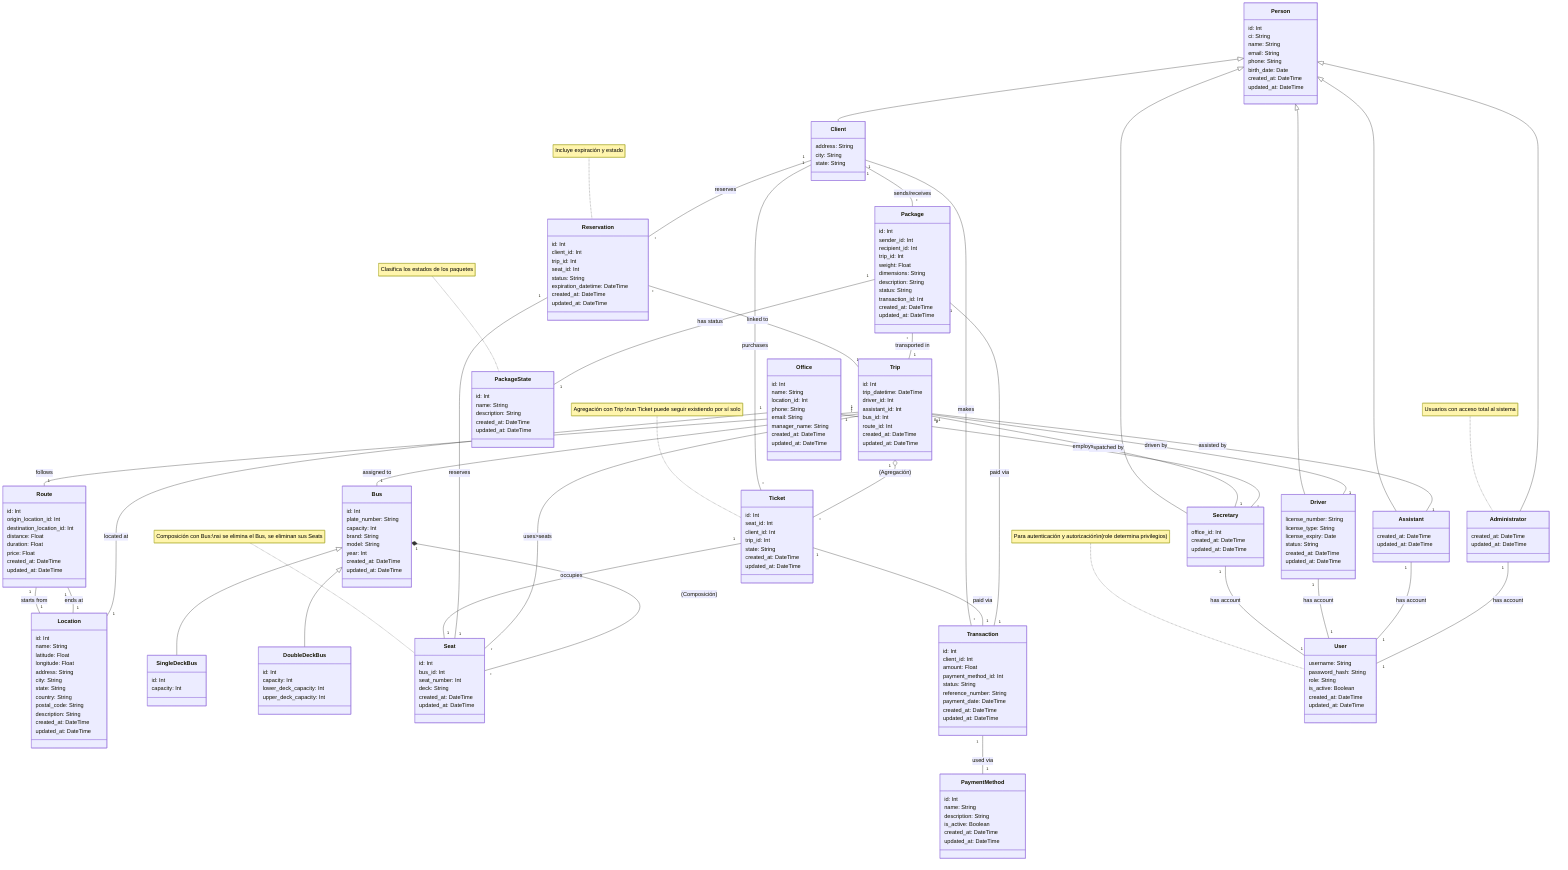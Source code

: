 %% Conceptual Class Diagram - Trans Comarapa (Synchronized with class_diagram.mmd)

classDiagram
    class Person {
        id: Int
        ci: String
        name: String
        email: String
        phone: String
        birth_date: Date
        created_at: DateTime
        updated_at: DateTime
    }
    class Client {
        address: String
        city: String
        state: String
    }
    class Ticket {
        id: Int
        seat_id: Int
        client_id: Int
        trip_id: Int
        state: String
        created_at: DateTime
        updated_at: DateTime
    }
    class Trip {
        id: Int
        trip_datetime: DateTime
        driver_id: Int
        assistant_id: Int
        bus_id: Int
        route_id: Int
        created_at: DateTime
        updated_at: DateTime
    }
    class Route {
        id: Int
        origin_location_id: Int
        destination_location_id: Int
        distance: Float
        duration: Float
        price: Float
        created_at: DateTime
        updated_at: DateTime
    }
    class Location {
        id: Int
        name: String
        latitude: Float
        longitude: Float
        address: String
        city: String
        state: String
        country: String
        postal_code: String
        description: String
        created_at: DateTime
        updated_at: DateTime
    }
    class Bus {
        id: Int
        plate_number: String
        capacity: Int
        brand: String
        model: String
        year: Int
        created_at: DateTime
        updated_at: DateTime
    }
    class SingleDeckBus {
        id: Int
        capacity: Int
    }
    class DoubleDeckBus {
        id: Int
        capacity: Int
        lower_deck_capacity: Int
        upper_deck_capacity: Int
    }
    class Seat {
        id: Int
        bus_id: Int
        seat_number: Int
        deck: String
        created_at: DateTime
        updated_at: DateTime
    }
    class Reservation {
        id: Int
        client_id: Int
        trip_id: Int
        seat_id: Int
        status: String
        expiration_datetime: DateTime
        created_at: DateTime
        updated_at: DateTime
    }
    class Package {
        id: Int
        sender_id: Int
        recipient_id: Int
        trip_id: Int
        weight: Float
        dimensions: String
        description: String
        status: String
        transaction_id: Int
        created_at: DateTime
        updated_at: DateTime
    }
    class PackageState {
        id: Int
        name: String
        description: String
        created_at: DateTime
        updated_at: DateTime
    }
    class Office {
        id: Int
        name: String
        location_id: Int
        phone: String
        email: String
        manager_name: String
        created_at: DateTime
        updated_at: DateTime
    }
    class Secretary {
        office_id: Int
        created_at: DateTime
        updated_at: DateTime
    }
    class Driver {
        license_number: String
        license_type: String
        license_expiry: Date
        status: String
        created_at: DateTime
        updated_at: DateTime
    }
    class Assistant {
        created_at: DateTime
        updated_at: DateTime
    }
    class Administrator {
        created_at: DateTime
        updated_at: DateTime
    }
    class PaymentMethod {
        id: Int
        name: String
        description: String
        is_active: Boolean
        created_at: DateTime
        updated_at: DateTime
    }
    class Transaction {
        id: Int
        client_id: Int
        amount: Float
        payment_method_id: Int
        status: String
        reference_number: String
        payment_date: DateTime
        created_at: DateTime
        updated_at: DateTime
    }
    class User {
        username: String
        password_hash: String
        role: String
        is_active: Boolean
        created_at: DateTime
        updated_at: DateTime
    }

    %% Herencia
    Person <|-- Client
    Person <|-- Secretary
    Person <|-- Driver
    Person <|-- Assistant
    Person <|-- Administrator
    Bus <|-- SingleDeckBus
    Bus <|-- DoubleDeckBus

    %% Relaciones (idénticas a class_diagram.mmd)
    Client "1" -- "*" Ticket : purchases
    Client "1" -- "*" Reservation : reserves
    Client "1" -- "*" Package : sends/receives
    Client "1" -- "*" Transaction : makes

    Trip "1" o-- "*" Ticket : (Agregación)
    Ticket "1" -- "1" Seat : occupies
    Ticket "1" -- "1" Transaction : paid via

    Reservation "*" -- "1" Trip : linked to
    Reservation "1" -- "1" Seat : reserves

    Trip "1" -- "1" Route : follows
    Trip "1" -- "1" Bus : assigned to
    Trip "1" -- "1" Driver : driven by
    Trip "0..1" -- "1" Assistant : assisted by
    Trip "1" -- "1" Secretary : dispatched by
    Trip "*" -- "*" Seat : uses>seats

    Route "1" -- "1" Location : starts from
    Route "1" -- "1" Location : ends at

    Bus "1" *-- "*" Seat : (Composición)

    Package "*" -- "1" Trip : transported in
    Package "1" -- "1" Transaction : paid via
    Package "1" -- "1" PackageState : has status

    Secretary "1" -- "1" User : has account
    Driver "1" -- "1" User : has account
    Assistant "1" -- "1" User : has account
    Administrator "1" -- "1" User : has account

    Office "1" -- "*" Secretary : employs
    Office "1" -- "1" Location : located at

    Transaction "1" -- "1" PaymentMethod : used via

    %% Notas relevantes
    note for Seat "Composición con Bus:\nsi se elimina el Bus, se eliminan sus Seats"
    note for Ticket "Agregación con Trip:\nun Ticket puede seguir existiendo por sí solo"
    note for Administrator "Usuarios con acceso total al sistema"
    note for Reservation "Incluye expiración y estado"
    note for User "Para autenticación y autorización\n(role determina privilegios)"
    note for PackageState "Clasifica los estados de los paquetes"